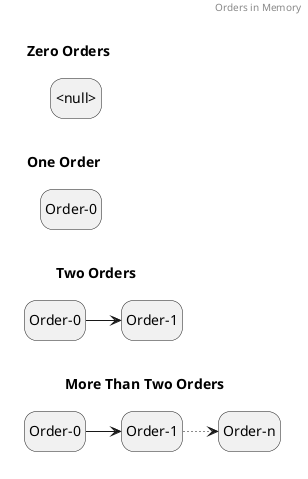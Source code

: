 @startuml 02_orders_in_memory
hide empty description

header Orders in Memory

label Orders[
{{
    title Zero Orders
    hide empty description

    state "<null>" as order_0
}}

{{
    title One Order
    hide empty description

    state "Order-0" as order_0
}}

{{
    title Two Orders
    hide empty description

    state "Order-0" as order_0
    state "Order-1" as order_1
    order_0 -> order_1
}}

{{
    title More Than Two Orders
    hide empty description

    state "Order-0" as order_0
    state "Order-1" as order_1
    state "Order-n" as order_n
    order_0 -> order_1
    order_1 -right[dotted]> order_n
}}
]

@enduml